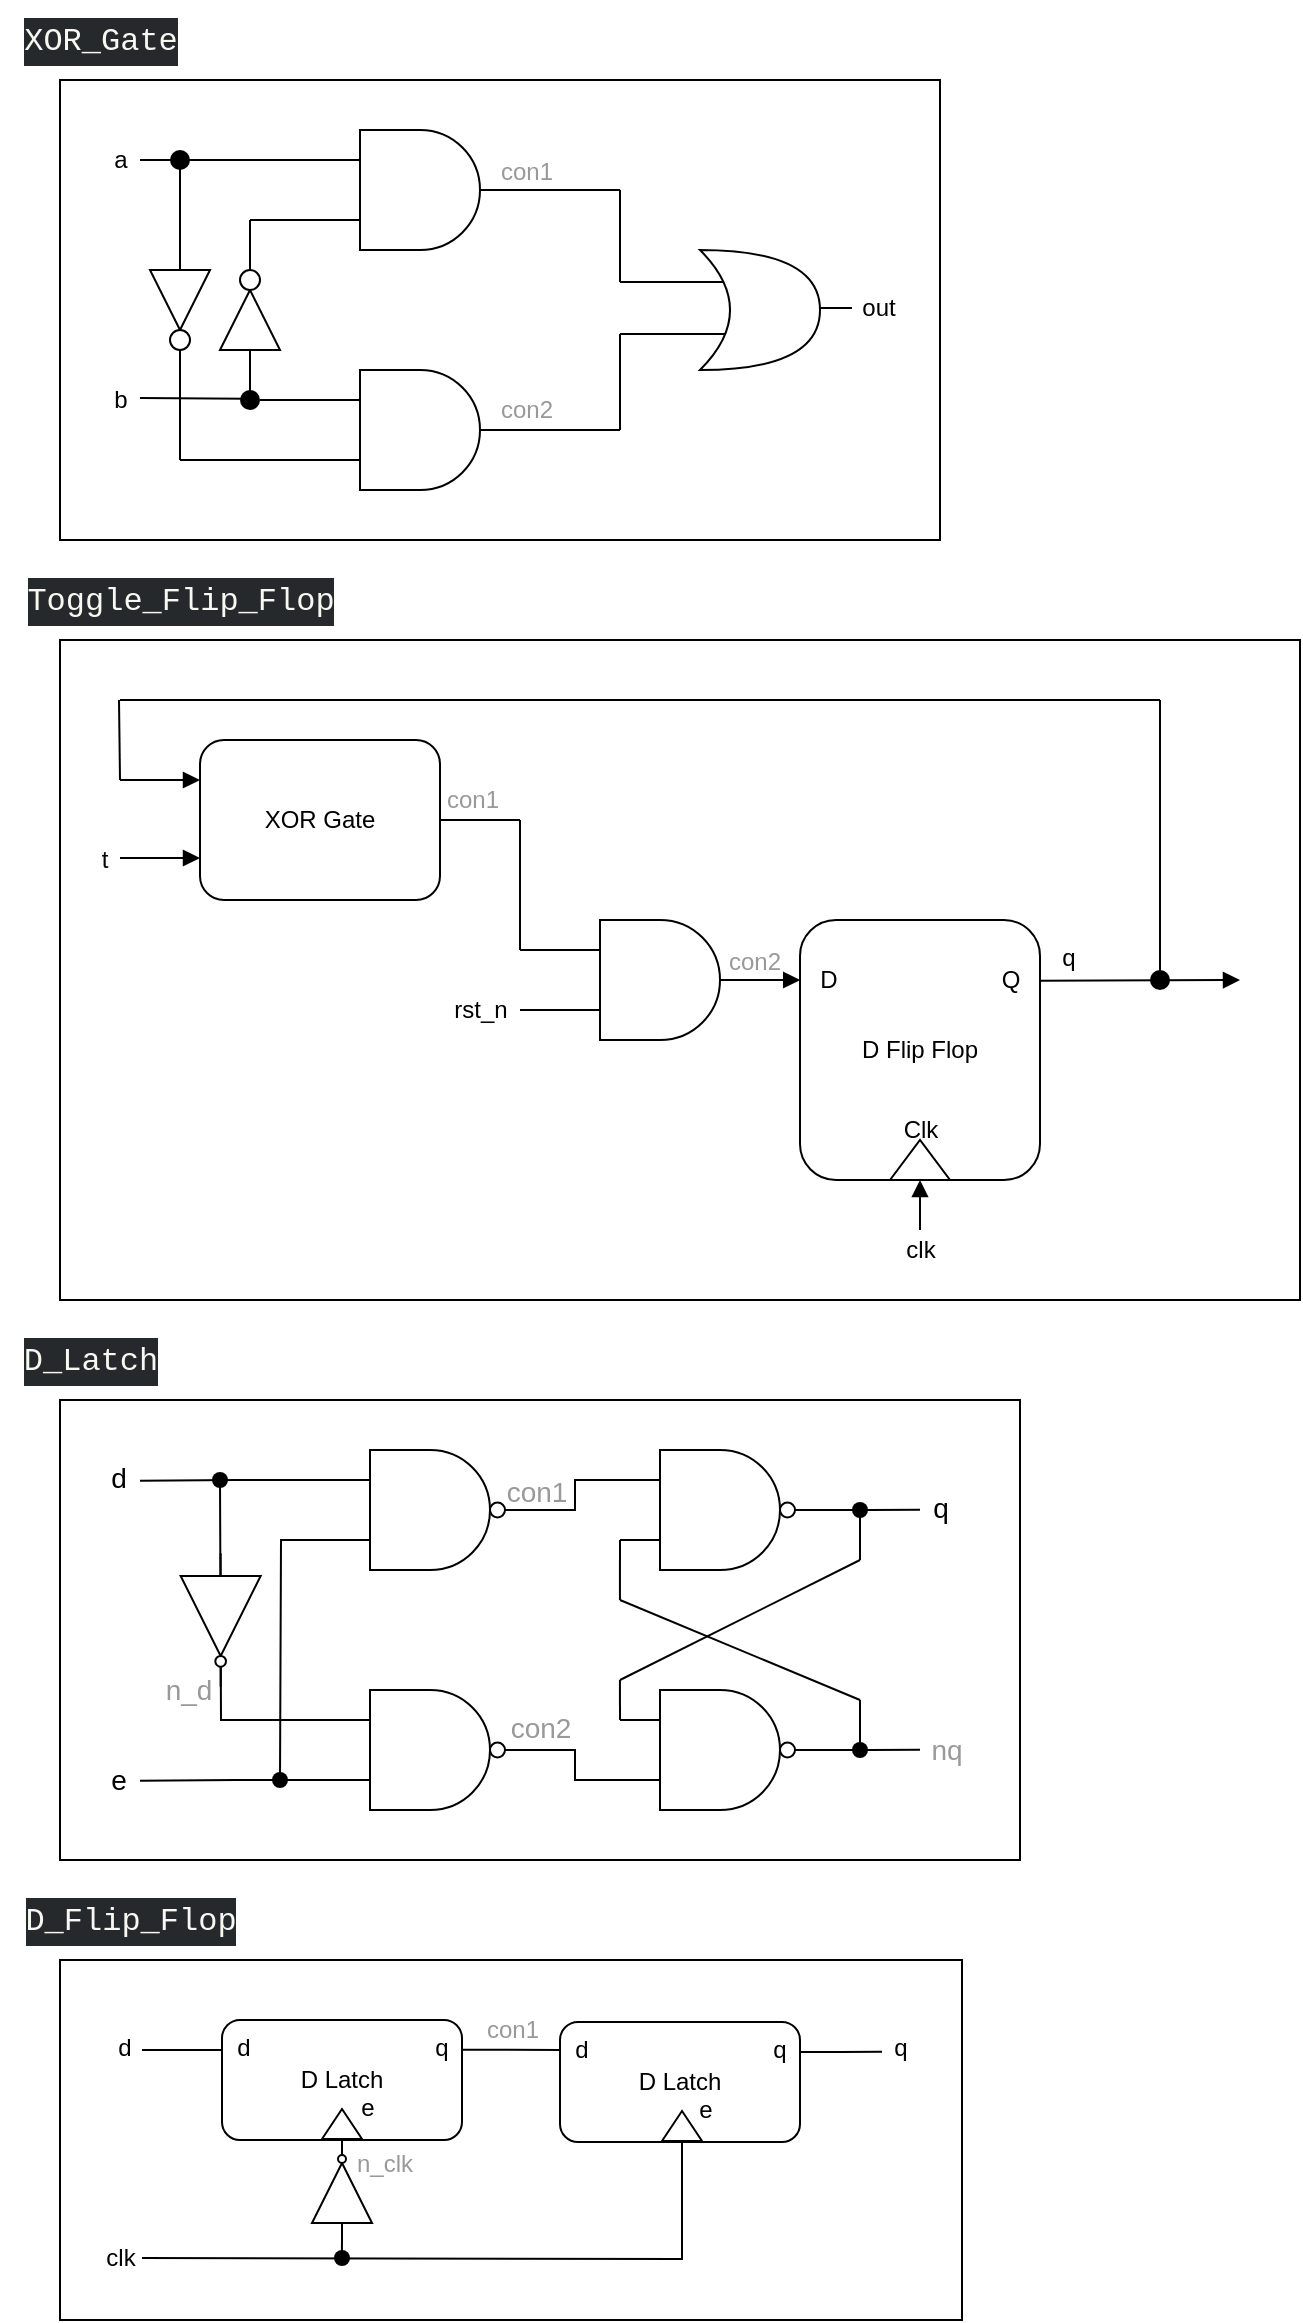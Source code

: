 <mxfile version="24.7.8">
  <diagram name="第 1 页" id="NgNTI_TZjOt-nixpzmjs">
    <mxGraphModel dx="821" dy="594" grid="1" gridSize="10" guides="1" tooltips="1" connect="1" arrows="1" fold="1" page="1" pageScale="1" pageWidth="827" pageHeight="1169" math="0" shadow="0">
      <root>
        <mxCell id="0" />
        <mxCell id="1" parent="0" />
        <mxCell id="2FSyQAE8ogwpBio85Zpp-64" value="" style="rounded=0;whiteSpace=wrap;html=1;fillStyle=hatch;fillColor=none;" vertex="1" parent="1">
          <mxGeometry x="40" y="700" width="480" height="230" as="geometry" />
        </mxCell>
        <mxCell id="2FSyQAE8ogwpBio85Zpp-31" value="con2" style="text;html=1;align=center;verticalAlign=middle;resizable=0;points=[];autosize=1;strokeColor=none;fillColor=none;fontFamily=Helvetica;fontSize=14;fontColor=#999999;labelBackgroundColor=none;" vertex="1" parent="1">
          <mxGeometry x="255" y="849" width="50" height="30" as="geometry" />
        </mxCell>
        <mxCell id="2FSyQAE8ogwpBio85Zpp-30" value="con1" style="text;html=1;align=center;verticalAlign=middle;resizable=0;points=[];autosize=1;strokeColor=none;fillColor=none;fontFamily=Helvetica;fontSize=14;fontColor=#999999;labelBackgroundColor=none;" vertex="1" parent="1">
          <mxGeometry x="253" y="731" width="50" height="30" as="geometry" />
        </mxCell>
        <mxCell id="C5ALai-2bplRqJHYzNEo-1" value="" style="group" parent="1" vertex="1" connectable="0">
          <mxGeometry x="40" y="40" width="440" height="230" as="geometry" />
        </mxCell>
        <mxCell id="yfvwBcR-MxjjDzGaFpXF-57" value="" style="rounded=0;whiteSpace=wrap;html=1;fillStyle=hatch;fillColor=none;" parent="C5ALai-2bplRqJHYzNEo-1" vertex="1">
          <mxGeometry width="440" height="230" as="geometry" />
        </mxCell>
        <mxCell id="yfvwBcR-MxjjDzGaFpXF-48" value="" style="endArrow=none;html=1;rounded=0;" parent="C5ALai-2bplRqJHYzNEo-1" edge="1">
          <mxGeometry width="50" height="50" relative="1" as="geometry">
            <mxPoint x="95" y="122" as="sourcePoint" />
            <mxPoint x="95" y="70" as="targetPoint" />
          </mxGeometry>
        </mxCell>
        <mxCell id="yfvwBcR-MxjjDzGaFpXF-40" value="" style="endArrow=none;html=1;rounded=0;" parent="C5ALai-2bplRqJHYzNEo-1" edge="1">
          <mxGeometry width="50" height="50" relative="1" as="geometry">
            <mxPoint x="95" y="157" as="sourcePoint" />
            <mxPoint x="95" y="135" as="targetPoint" />
          </mxGeometry>
        </mxCell>
        <mxCell id="xKsJRR-zpM4AemHnyZTT-2" style="edgeStyle=orthogonalEdgeStyle;shape=connector;rounded=0;orthogonalLoop=1;jettySize=auto;html=1;exitX=0;exitY=0.75;exitDx=0;exitDy=0;exitPerimeter=0;strokeColor=default;align=center;verticalAlign=middle;fontFamily=Helvetica;fontSize=11;fontColor=default;labelBackgroundColor=default;endArrow=none;endFill=0;" parent="C5ALai-2bplRqJHYzNEo-1" source="yfvwBcR-MxjjDzGaFpXF-3" edge="1">
          <mxGeometry relative="1" as="geometry">
            <mxPoint x="95" y="70" as="targetPoint" />
          </mxGeometry>
        </mxCell>
        <mxCell id="yfvwBcR-MxjjDzGaFpXF-3" value="&lt;p style=&quot;line-height: 110%;&quot;&gt;&lt;br&gt;&lt;/p&gt;" style="verticalLabelPosition=bottom;shadow=0;dashed=0;align=center;html=1;verticalAlign=top;shape=mxgraph.electrical.logic_gates.logic_gate;operation=and;spacingTop=-20;" parent="C5ALai-2bplRqJHYzNEo-1" vertex="1">
          <mxGeometry x="130" y="25" width="100" height="60" as="geometry" />
        </mxCell>
        <mxCell id="yfvwBcR-MxjjDzGaFpXF-5" value="&lt;p style=&quot;line-height: 110%;&quot;&gt;&lt;br&gt;&lt;/p&gt;" style="verticalLabelPosition=bottom;shadow=0;dashed=0;align=center;html=1;verticalAlign=top;shape=mxgraph.electrical.logic_gates.logic_gate;operation=and;spacingTop=-20;" parent="C5ALai-2bplRqJHYzNEo-1" vertex="1">
          <mxGeometry x="130" y="145" width="100" height="60" as="geometry" />
        </mxCell>
        <mxCell id="yfvwBcR-MxjjDzGaFpXF-10" value="" style="endArrow=none;html=1;rounded=0;entryX=0.333;entryY=0.333;entryDx=0;entryDy=0;entryPerimeter=0;" parent="C5ALai-2bplRqJHYzNEo-1" edge="1">
          <mxGeometry width="50" height="50" relative="1" as="geometry">
            <mxPoint x="346" y="114" as="sourcePoint" />
            <mxPoint x="395.98" y="113.98" as="targetPoint" />
            <Array as="points">
              <mxPoint x="376" y="114" />
            </Array>
          </mxGeometry>
        </mxCell>
        <mxCell id="yfvwBcR-MxjjDzGaFpXF-9" value="" style="endArrow=none;html=1;rounded=0;entryX=0.333;entryY=0.333;entryDx=0;entryDy=0;entryPerimeter=0;" parent="C5ALai-2bplRqJHYzNEo-1" edge="1">
          <mxGeometry width="50" height="50" relative="1" as="geometry">
            <mxPoint x="310" y="127" as="sourcePoint" />
            <mxPoint x="359.98" y="126.98" as="targetPoint" />
            <Array as="points">
              <mxPoint x="340" y="127" />
            </Array>
          </mxGeometry>
        </mxCell>
        <mxCell id="yfvwBcR-MxjjDzGaFpXF-7" value="" style="endArrow=none;html=1;rounded=0;entryX=0.333;entryY=0.333;entryDx=0;entryDy=0;entryPerimeter=0;" parent="C5ALai-2bplRqJHYzNEo-1" edge="1">
          <mxGeometry width="50" height="50" relative="1" as="geometry">
            <mxPoint x="310" y="101" as="sourcePoint" />
            <mxPoint x="359.98" y="100.98" as="targetPoint" />
            <Array as="points">
              <mxPoint x="340" y="101" />
            </Array>
          </mxGeometry>
        </mxCell>
        <mxCell id="yfvwBcR-MxjjDzGaFpXF-6" value="" style="shape=xor;whiteSpace=wrap;html=1;" parent="C5ALai-2bplRqJHYzNEo-1" vertex="1">
          <mxGeometry x="320" y="85" width="60" height="60" as="geometry" />
        </mxCell>
        <mxCell id="yfvwBcR-MxjjDzGaFpXF-13" value="" style="endArrow=none;html=1;rounded=0;" parent="C5ALai-2bplRqJHYzNEo-1" edge="1">
          <mxGeometry width="50" height="50" relative="1" as="geometry">
            <mxPoint x="310" y="101" as="sourcePoint" />
            <mxPoint x="280" y="101" as="targetPoint" />
          </mxGeometry>
        </mxCell>
        <mxCell id="yfvwBcR-MxjjDzGaFpXF-14" value="" style="endArrow=none;html=1;rounded=0;entryX=0.333;entryY=0.333;entryDx=0;entryDy=0;entryPerimeter=0;" parent="C5ALai-2bplRqJHYzNEo-1" edge="1">
          <mxGeometry width="50" height="50" relative="1" as="geometry">
            <mxPoint x="230" y="55" as="sourcePoint" />
            <mxPoint x="279.98" y="54.98" as="targetPoint" />
            <Array as="points">
              <mxPoint x="260" y="55" />
            </Array>
          </mxGeometry>
        </mxCell>
        <mxCell id="yfvwBcR-MxjjDzGaFpXF-15" value="" style="endArrow=none;html=1;rounded=0;" parent="C5ALai-2bplRqJHYzNEo-1" edge="1">
          <mxGeometry width="50" height="50" relative="1" as="geometry">
            <mxPoint x="280" y="55" as="sourcePoint" />
            <mxPoint x="280" y="101" as="targetPoint" />
          </mxGeometry>
        </mxCell>
        <mxCell id="yfvwBcR-MxjjDzGaFpXF-16" value="" style="endArrow=none;html=1;rounded=0;entryX=0.333;entryY=0.333;entryDx=0;entryDy=0;entryPerimeter=0;" parent="C5ALai-2bplRqJHYzNEo-1" edge="1">
          <mxGeometry width="50" height="50" relative="1" as="geometry">
            <mxPoint x="230" y="175" as="sourcePoint" />
            <mxPoint x="280" y="174.98" as="targetPoint" />
            <Array as="points">
              <mxPoint x="260" y="175" />
            </Array>
          </mxGeometry>
        </mxCell>
        <mxCell id="yfvwBcR-MxjjDzGaFpXF-17" value="" style="endArrow=none;html=1;rounded=0;" parent="C5ALai-2bplRqJHYzNEo-1" edge="1">
          <mxGeometry width="50" height="50" relative="1" as="geometry">
            <mxPoint x="280" y="127" as="sourcePoint" />
            <mxPoint x="280" y="175" as="targetPoint" />
          </mxGeometry>
        </mxCell>
        <mxCell id="yfvwBcR-MxjjDzGaFpXF-18" value="" style="endArrow=none;html=1;rounded=0;" parent="C5ALai-2bplRqJHYzNEo-1" edge="1">
          <mxGeometry width="50" height="50" relative="1" as="geometry">
            <mxPoint x="310" y="127" as="sourcePoint" />
            <mxPoint x="280" y="127" as="targetPoint" />
          </mxGeometry>
        </mxCell>
        <mxCell id="yfvwBcR-MxjjDzGaFpXF-20" value="" style="endArrow=none;html=1;rounded=0;entryX=0.333;entryY=0.333;entryDx=0;entryDy=0;entryPerimeter=0;" parent="C5ALai-2bplRqJHYzNEo-1" edge="1">
          <mxGeometry width="50" height="50" relative="1" as="geometry">
            <mxPoint x="40" y="40" as="sourcePoint" />
            <mxPoint x="133" y="39.98" as="targetPoint" />
            <Array as="points">
              <mxPoint x="110" y="40" />
            </Array>
          </mxGeometry>
        </mxCell>
        <mxCell id="yfvwBcR-MxjjDzGaFpXF-21" value="" style="endArrow=none;html=1;rounded=0;" parent="C5ALai-2bplRqJHYzNEo-1" source="yfvwBcR-MxjjDzGaFpXF-30" edge="1">
          <mxGeometry width="50" height="50" relative="1" as="geometry">
            <mxPoint x="60" y="190" as="sourcePoint" />
            <mxPoint x="60" y="41" as="targetPoint" />
          </mxGeometry>
        </mxCell>
        <mxCell id="yfvwBcR-MxjjDzGaFpXF-22" value="" style="endArrow=none;html=1;rounded=0;entryX=0.333;entryY=0.333;entryDx=0;entryDy=0;entryPerimeter=0;" parent="C5ALai-2bplRqJHYzNEo-1" edge="1">
          <mxGeometry width="50" height="50" relative="1" as="geometry">
            <mxPoint x="60" y="190" as="sourcePoint" />
            <mxPoint x="130" y="189.98" as="targetPoint" />
            <Array as="points">
              <mxPoint x="110" y="190" />
            </Array>
          </mxGeometry>
        </mxCell>
        <mxCell id="yfvwBcR-MxjjDzGaFpXF-31" value="" style="endArrow=none;html=1;rounded=0;" parent="C5ALai-2bplRqJHYzNEo-1" source="yfvwBcR-MxjjDzGaFpXF-23" target="yfvwBcR-MxjjDzGaFpXF-30" edge="1">
          <mxGeometry width="50" height="50" relative="1" as="geometry">
            <mxPoint x="60" y="95" as="sourcePoint" />
            <mxPoint x="60" y="41" as="targetPoint" />
          </mxGeometry>
        </mxCell>
        <mxCell id="yfvwBcR-MxjjDzGaFpXF-30" value="" style="shape=ellipse;fillColor=#000000;strokeColor=none;html=1;sketch=0;fontFamily=Helvetica;fontSize=11;fontColor=default;labelBackgroundColor=default;" parent="C5ALai-2bplRqJHYzNEo-1" vertex="1">
          <mxGeometry x="55" y="35" width="10" height="10" as="geometry" />
        </mxCell>
        <mxCell id="yfvwBcR-MxjjDzGaFpXF-35" value="" style="endArrow=none;html=1;rounded=0;" parent="C5ALai-2bplRqJHYzNEo-1" target="yfvwBcR-MxjjDzGaFpXF-34" edge="1">
          <mxGeometry width="50" height="50" relative="1" as="geometry">
            <mxPoint x="60" y="190" as="sourcePoint" />
            <mxPoint x="60" y="125" as="targetPoint" />
          </mxGeometry>
        </mxCell>
        <mxCell id="yfvwBcR-MxjjDzGaFpXF-37" value="" style="endArrow=none;html=1;rounded=0;entryX=0.333;entryY=0.333;entryDx=0;entryDy=0;entryPerimeter=0;" parent="C5ALai-2bplRqJHYzNEo-1" source="yfvwBcR-MxjjDzGaFpXF-38" edge="1">
          <mxGeometry width="50" height="50" relative="1" as="geometry">
            <mxPoint x="40" y="160" as="sourcePoint" />
            <mxPoint x="133" y="159.98" as="targetPoint" />
            <Array as="points">
              <mxPoint x="110" y="160" />
            </Array>
          </mxGeometry>
        </mxCell>
        <mxCell id="yfvwBcR-MxjjDzGaFpXF-39" value="" style="endArrow=none;html=1;rounded=0;entryX=0.333;entryY=0.333;entryDx=0;entryDy=0;entryPerimeter=0;" parent="C5ALai-2bplRqJHYzNEo-1" edge="1">
          <mxGeometry width="50" height="50" relative="1" as="geometry">
            <mxPoint x="40" y="159" as="sourcePoint" />
            <mxPoint x="93.33" y="159.33" as="targetPoint" />
            <Array as="points" />
          </mxGeometry>
        </mxCell>
        <mxCell id="yfvwBcR-MxjjDzGaFpXF-38" value="" style="shape=ellipse;fillColor=#000000;strokeColor=none;html=1;sketch=0;fontFamily=Helvetica;fontSize=11;fontColor=default;labelBackgroundColor=default;" parent="C5ALai-2bplRqJHYzNEo-1" vertex="1">
          <mxGeometry x="90" y="155" width="10" height="10" as="geometry" />
        </mxCell>
        <mxCell id="yfvwBcR-MxjjDzGaFpXF-41" value="" style="group" parent="C5ALai-2bplRqJHYzNEo-1" vertex="1" connectable="0">
          <mxGeometry x="45" y="95" width="30" height="40" as="geometry" />
        </mxCell>
        <mxCell id="yfvwBcR-MxjjDzGaFpXF-23" value="" style="triangle;whiteSpace=wrap;html=1;rotation=90;" parent="yfvwBcR-MxjjDzGaFpXF-41" vertex="1">
          <mxGeometry width="30" height="30" as="geometry" />
        </mxCell>
        <mxCell id="yfvwBcR-MxjjDzGaFpXF-34" value="" style="ellipse;whiteSpace=wrap;html=1;aspect=fixed;" parent="yfvwBcR-MxjjDzGaFpXF-41" vertex="1">
          <mxGeometry x="10" y="30" width="10" height="10" as="geometry" />
        </mxCell>
        <mxCell id="yfvwBcR-MxjjDzGaFpXF-25" value="" style="endArrow=none;html=1;rounded=0;" parent="yfvwBcR-MxjjDzGaFpXF-41" source="yfvwBcR-MxjjDzGaFpXF-34" target="yfvwBcR-MxjjDzGaFpXF-23" edge="1">
          <mxGeometry width="50" height="50" relative="1" as="geometry">
            <mxPoint x="15" y="95" as="sourcePoint" />
            <mxPoint x="15" y="-54" as="targetPoint" />
          </mxGeometry>
        </mxCell>
        <mxCell id="yfvwBcR-MxjjDzGaFpXF-42" value="" style="group;flipV=0;" parent="C5ALai-2bplRqJHYzNEo-1" vertex="1" connectable="0">
          <mxGeometry x="80" y="105" width="30" height="40" as="geometry" />
        </mxCell>
        <mxCell id="yfvwBcR-MxjjDzGaFpXF-43" value="" style="triangle;whiteSpace=wrap;html=1;rotation=-90;" parent="yfvwBcR-MxjjDzGaFpXF-42" vertex="1">
          <mxGeometry width="30" height="30" as="geometry" />
        </mxCell>
        <mxCell id="yfvwBcR-MxjjDzGaFpXF-44" value="" style="ellipse;whiteSpace=wrap;html=1;aspect=fixed;" parent="yfvwBcR-MxjjDzGaFpXF-42" vertex="1">
          <mxGeometry x="10" y="-10" width="10" height="10" as="geometry" />
        </mxCell>
        <mxCell id="yfvwBcR-MxjjDzGaFpXF-45" value="" style="endArrow=none;html=1;rounded=0;" parent="yfvwBcR-MxjjDzGaFpXF-42" source="yfvwBcR-MxjjDzGaFpXF-44" target="yfvwBcR-MxjjDzGaFpXF-43" edge="1">
          <mxGeometry width="50" height="50" relative="1" as="geometry">
            <mxPoint x="15" y="95" as="sourcePoint" />
            <mxPoint x="15" y="-54" as="targetPoint" />
          </mxGeometry>
        </mxCell>
        <mxCell id="yfvwBcR-MxjjDzGaFpXF-49" value="&lt;font style=&quot;font-size: 12px;&quot;&gt;a&lt;/font&gt;" style="text;html=1;align=center;verticalAlign=middle;resizable=0;points=[];autosize=1;strokeColor=none;fillColor=none;" parent="C5ALai-2bplRqJHYzNEo-1" vertex="1">
          <mxGeometry x="15" y="25" width="30" height="30" as="geometry" />
        </mxCell>
        <mxCell id="yfvwBcR-MxjjDzGaFpXF-50" value="&lt;font style=&quot;font-size: 12px;&quot;&gt;b&lt;/font&gt;" style="text;html=1;align=center;verticalAlign=middle;resizable=0;points=[];autosize=1;strokeColor=none;fillColor=none;" parent="C5ALai-2bplRqJHYzNEo-1" vertex="1">
          <mxGeometry x="15" y="145" width="30" height="30" as="geometry" />
        </mxCell>
        <mxCell id="yfvwBcR-MxjjDzGaFpXF-51" value="&lt;font style=&quot;font-size: 12px;&quot;&gt;out&lt;/font&gt;" style="text;html=1;align=center;verticalAlign=middle;resizable=0;points=[];autosize=1;strokeColor=none;fillColor=none;" parent="C5ALai-2bplRqJHYzNEo-1" vertex="1">
          <mxGeometry x="389" y="99" width="40" height="30" as="geometry" />
        </mxCell>
        <mxCell id="yfvwBcR-MxjjDzGaFpXF-52" value="con1" style="text;html=1;align=center;verticalAlign=middle;resizable=0;points=[];autosize=1;strokeColor=none;fillColor=none;fontColor=#999999;" parent="C5ALai-2bplRqJHYzNEo-1" vertex="1">
          <mxGeometry x="208" y="31" width="50" height="30" as="geometry" />
        </mxCell>
        <mxCell id="yfvwBcR-MxjjDzGaFpXF-55" value="&lt;font color=&quot;#999999&quot;&gt;con2&lt;/font&gt;" style="text;html=1;align=center;verticalAlign=middle;resizable=0;points=[];autosize=1;strokeColor=none;fillColor=none;" parent="C5ALai-2bplRqJHYzNEo-1" vertex="1">
          <mxGeometry x="208" y="150" width="50" height="30" as="geometry" />
        </mxCell>
        <mxCell id="C5ALai-2bplRqJHYzNEo-2" value="&lt;div style=&quot;color: rgb(248, 248, 242); background-color: rgb(38, 41, 44); font-family: &amp;quot;Fira Code&amp;quot;, Consolas, &amp;quot;Courier New&amp;quot;, monospace, Menlo, Monaco, &amp;quot;Courier New&amp;quot;, monospace; font-size: 16px; line-height: 24px; white-space-collapse: preserve;&quot;&gt;XOR_Gate&lt;/div&gt;" style="text;html=1;align=center;verticalAlign=middle;resizable=0;points=[];autosize=1;strokeColor=none;fillColor=none;fontFamily=Helvetica;fontSize=11;fontColor=default;labelBackgroundColor=default;" parent="1" vertex="1">
          <mxGeometry x="10" width="100" height="40" as="geometry" />
        </mxCell>
        <mxCell id="SkFrcti8Il92FM9Hi4WI-1" value="" style="group" parent="1" vertex="1" connectable="0">
          <mxGeometry x="40" y="320" width="620" height="330" as="geometry" />
        </mxCell>
        <mxCell id="yfvwBcR-MxjjDzGaFpXF-88" value="con2" style="text;html=1;align=center;verticalAlign=middle;resizable=0;points=[];autosize=1;strokeColor=none;fillColor=none;fontColor=#999999;" parent="SkFrcti8Il92FM9Hi4WI-1" vertex="1">
          <mxGeometry x="322" y="146" width="50" height="30" as="geometry" />
        </mxCell>
        <mxCell id="yfvwBcR-MxjjDzGaFpXF-32" value="" style="shape=ellipse;fillColor=#f5f5f5;strokeColor=#FFFFFF;html=1;sketch=0;fontFamily=Helvetica;fontSize=11;fontColor=#333333;labelBackgroundColor=#FFFFFF;opacity=0;strokeWidth=1;fillStyle=auto;labelBorderColor=none;" parent="SkFrcti8Il92FM9Hi4WI-1" vertex="1">
          <mxGeometry x="566" y="184" width="10" height="10" as="geometry" />
        </mxCell>
        <mxCell id="yfvwBcR-MxjjDzGaFpXF-92" value="" style="rounded=0;whiteSpace=wrap;html=1;fillStyle=auto;fillColor=none;" parent="SkFrcti8Il92FM9Hi4WI-1" vertex="1">
          <mxGeometry width="620" height="330" as="geometry" />
        </mxCell>
        <mxCell id="yfvwBcR-MxjjDzGaFpXF-77" value="" style="endArrow=none;html=1;rounded=0;startArrow=block;startFill=1;exitX=0;exitY=0.5;exitDx=0;exitDy=0;" parent="SkFrcti8Il92FM9Hi4WI-1" source="yfvwBcR-MxjjDzGaFpXF-75" edge="1">
          <mxGeometry width="50" height="50" relative="1" as="geometry">
            <mxPoint x="430" y="230" as="sourcePoint" />
            <mxPoint x="430" y="295" as="targetPoint" />
          </mxGeometry>
        </mxCell>
        <mxCell id="yfvwBcR-MxjjDzGaFpXF-67" value="" style="endArrow=block;html=1;rounded=0;exitX=0.027;exitY=0.879;exitDx=0;exitDy=0;endFill=1;exitPerimeter=0;" parent="SkFrcti8Il92FM9Hi4WI-1" source="yfvwBcR-MxjjDzGaFpXF-91" edge="1">
          <mxGeometry width="50" height="50" relative="1" as="geometry">
            <mxPoint x="334" y="170" as="sourcePoint" />
            <mxPoint x="590" y="170" as="targetPoint" />
          </mxGeometry>
        </mxCell>
        <mxCell id="yfvwBcR-MxjjDzGaFpXF-59" value="XOR Gate" style="rounded=1;whiteSpace=wrap;html=1;" parent="SkFrcti8Il92FM9Hi4WI-1" vertex="1">
          <mxGeometry x="70" y="50" width="120" height="80" as="geometry" />
        </mxCell>
        <mxCell id="yfvwBcR-MxjjDzGaFpXF-61" value="&lt;p style=&quot;line-height: 110%;&quot;&gt;&lt;br&gt;&lt;/p&gt;" style="verticalLabelPosition=bottom;shadow=0;dashed=0;align=center;html=1;verticalAlign=top;shape=mxgraph.electrical.logic_gates.logic_gate;operation=and;spacingTop=-20;" parent="SkFrcti8Il92FM9Hi4WI-1" vertex="1">
          <mxGeometry x="250" y="140" width="100" height="60" as="geometry" />
        </mxCell>
        <mxCell id="yfvwBcR-MxjjDzGaFpXF-62" value="" style="endArrow=none;html=1;rounded=0;exitX=1;exitY=0.5;exitDx=0;exitDy=0;" parent="SkFrcti8Il92FM9Hi4WI-1" source="yfvwBcR-MxjjDzGaFpXF-59" edge="1">
          <mxGeometry width="50" height="50" relative="1" as="geometry">
            <mxPoint x="300" y="370" as="sourcePoint" />
            <mxPoint x="230" y="90" as="targetPoint" />
          </mxGeometry>
        </mxCell>
        <mxCell id="yfvwBcR-MxjjDzGaFpXF-63" value="" style="endArrow=none;html=1;rounded=0;exitX=1;exitY=0.5;exitDx=0;exitDy=0;" parent="SkFrcti8Il92FM9Hi4WI-1" edge="1">
          <mxGeometry width="50" height="50" relative="1" as="geometry">
            <mxPoint x="230" y="155" as="sourcePoint" />
            <mxPoint x="270" y="155" as="targetPoint" />
          </mxGeometry>
        </mxCell>
        <mxCell id="yfvwBcR-MxjjDzGaFpXF-64" value="" style="endArrow=none;html=1;rounded=0;" parent="SkFrcti8Il92FM9Hi4WI-1" edge="1">
          <mxGeometry width="50" height="50" relative="1" as="geometry">
            <mxPoint x="230" y="90" as="sourcePoint" />
            <mxPoint x="230" y="155" as="targetPoint" />
          </mxGeometry>
        </mxCell>
        <mxCell id="yfvwBcR-MxjjDzGaFpXF-65" value="" style="endArrow=none;html=1;rounded=0;exitX=1;exitY=0.5;exitDx=0;exitDy=0;" parent="SkFrcti8Il92FM9Hi4WI-1" edge="1">
          <mxGeometry width="50" height="50" relative="1" as="geometry">
            <mxPoint x="230" y="185" as="sourcePoint" />
            <mxPoint x="270" y="185" as="targetPoint" />
          </mxGeometry>
        </mxCell>
        <mxCell id="yfvwBcR-MxjjDzGaFpXF-66" value="D Flip Flop" style="rounded=1;whiteSpace=wrap;html=1;" parent="SkFrcti8Il92FM9Hi4WI-1" vertex="1">
          <mxGeometry x="370" y="140" width="120" height="130" as="geometry" />
        </mxCell>
        <mxCell id="yfvwBcR-MxjjDzGaFpXF-68" value="" style="endArrow=none;html=1;rounded=0;" parent="SkFrcti8Il92FM9Hi4WI-1" edge="1">
          <mxGeometry width="50" height="50" relative="1" as="geometry">
            <mxPoint x="550" y="30" as="sourcePoint" />
            <mxPoint x="550" y="170" as="targetPoint" />
          </mxGeometry>
        </mxCell>
        <mxCell id="yfvwBcR-MxjjDzGaFpXF-69" value="" style="endArrow=none;html=1;rounded=0;" parent="SkFrcti8Il92FM9Hi4WI-1" edge="1">
          <mxGeometry width="50" height="50" relative="1" as="geometry">
            <mxPoint x="30" y="30" as="sourcePoint" />
            <mxPoint x="550" y="30" as="targetPoint" />
          </mxGeometry>
        </mxCell>
        <mxCell id="yfvwBcR-MxjjDzGaFpXF-71" value="" style="endArrow=none;html=1;rounded=0;" parent="SkFrcti8Il92FM9Hi4WI-1" edge="1">
          <mxGeometry width="50" height="50" relative="1" as="geometry">
            <mxPoint x="29.5" y="30" as="sourcePoint" />
            <mxPoint x="30" y="70" as="targetPoint" />
          </mxGeometry>
        </mxCell>
        <mxCell id="yfvwBcR-MxjjDzGaFpXF-72" value="" style="endArrow=block;html=1;rounded=0;entryX=0;entryY=0.25;entryDx=0;entryDy=0;endFill=1;" parent="SkFrcti8Il92FM9Hi4WI-1" target="yfvwBcR-MxjjDzGaFpXF-59" edge="1">
          <mxGeometry width="50" height="50" relative="1" as="geometry">
            <mxPoint x="30" y="70" as="sourcePoint" />
            <mxPoint x="350" y="320" as="targetPoint" />
          </mxGeometry>
        </mxCell>
        <mxCell id="yfvwBcR-MxjjDzGaFpXF-73" value="" style="endArrow=block;html=1;rounded=0;entryX=0;entryY=0.25;entryDx=0;entryDy=0;endFill=1;" parent="SkFrcti8Il92FM9Hi4WI-1" edge="1">
          <mxGeometry width="50" height="50" relative="1" as="geometry">
            <mxPoint x="30" y="109" as="sourcePoint" />
            <mxPoint x="70" y="109" as="targetPoint" />
          </mxGeometry>
        </mxCell>
        <mxCell id="yfvwBcR-MxjjDzGaFpXF-74" value="D" style="text;html=1;align=center;verticalAlign=middle;resizable=0;points=[];autosize=1;strokeColor=none;fillColor=none;" parent="SkFrcti8Il92FM9Hi4WI-1" vertex="1">
          <mxGeometry x="369" y="155" width="30" height="30" as="geometry" />
        </mxCell>
        <mxCell id="yfvwBcR-MxjjDzGaFpXF-75" value="" style="triangle;whiteSpace=wrap;html=1;rotation=-90;" parent="SkFrcti8Il92FM9Hi4WI-1" vertex="1">
          <mxGeometry x="420" y="245" width="20" height="30" as="geometry" />
        </mxCell>
        <mxCell id="yfvwBcR-MxjjDzGaFpXF-78" value="clk" style="text;html=1;align=center;verticalAlign=middle;resizable=0;points=[];autosize=1;strokeColor=none;fillColor=none;" parent="SkFrcti8Il92FM9Hi4WI-1" vertex="1">
          <mxGeometry x="410" y="290" width="40" height="30" as="geometry" />
        </mxCell>
        <mxCell id="yfvwBcR-MxjjDzGaFpXF-79" value="Q" style="text;html=1;align=center;verticalAlign=middle;resizable=0;points=[];autosize=1;strokeColor=none;fillColor=none;" parent="SkFrcti8Il92FM9Hi4WI-1" vertex="1">
          <mxGeometry x="460" y="155" width="30" height="30" as="geometry" />
        </mxCell>
        <mxCell id="yfvwBcR-MxjjDzGaFpXF-80" value="" style="shape=ellipse;fillColor=#000000;strokeColor=none;html=1;sketch=0;fontFamily=Helvetica;fontSize=11;fontColor=default;labelBackgroundColor=default;" parent="SkFrcti8Il92FM9Hi4WI-1" vertex="1">
          <mxGeometry x="545" y="165" width="10" height="10" as="geometry" />
        </mxCell>
        <mxCell id="yfvwBcR-MxjjDzGaFpXF-83" value="t" style="text;html=1;align=center;verticalAlign=middle;resizable=0;points=[];autosize=1;strokeColor=none;fillColor=none;" parent="SkFrcti8Il92FM9Hi4WI-1" vertex="1">
          <mxGeometry x="7" y="95" width="30" height="30" as="geometry" />
        </mxCell>
        <mxCell id="yfvwBcR-MxjjDzGaFpXF-85" value="&lt;font color=&quot;#000000&quot;&gt;rst_n&lt;/font&gt;" style="text;html=1;align=center;verticalAlign=middle;resizable=0;points=[];autosize=1;strokeColor=none;fillColor=none;fontColor=#999999;" parent="SkFrcti8Il92FM9Hi4WI-1" vertex="1">
          <mxGeometry x="185" y="170" width="50" height="30" as="geometry" />
        </mxCell>
        <mxCell id="yfvwBcR-MxjjDzGaFpXF-86" value="con1" style="text;html=1;align=center;verticalAlign=middle;resizable=0;points=[];autosize=1;strokeColor=none;fillColor=none;fontColor=#999999;" parent="SkFrcti8Il92FM9Hi4WI-1" vertex="1">
          <mxGeometry x="181" y="65" width="50" height="30" as="geometry" />
        </mxCell>
        <mxCell id="yfvwBcR-MxjjDzGaFpXF-90" value="Clk" style="text;html=1;align=center;verticalAlign=middle;resizable=0;points=[];autosize=1;strokeColor=none;fillColor=none;" parent="SkFrcti8Il92FM9Hi4WI-1" vertex="1">
          <mxGeometry x="410" y="230" width="40" height="30" as="geometry" />
        </mxCell>
        <mxCell id="yfvwBcR-MxjjDzGaFpXF-91" value="q" style="text;html=1;align=center;verticalAlign=middle;resizable=0;points=[];autosize=1;strokeColor=none;fillColor=none;" parent="SkFrcti8Il92FM9Hi4WI-1" vertex="1">
          <mxGeometry x="489" y="144" width="30" height="30" as="geometry" />
        </mxCell>
        <mxCell id="nYSQMnWgOTBH7heFmTRp-1" style="edgeStyle=orthogonalEdgeStyle;rounded=0;orthogonalLoop=1;jettySize=auto;html=1;exitX=1;exitY=0.5;exitDx=0;exitDy=0;exitPerimeter=0;entryX=0.038;entryY=0.524;entryDx=0;entryDy=0;entryPerimeter=0;endArrow=block;endFill=1;" parent="SkFrcti8Il92FM9Hi4WI-1" source="yfvwBcR-MxjjDzGaFpXF-61" target="yfvwBcR-MxjjDzGaFpXF-74" edge="1">
          <mxGeometry relative="1" as="geometry" />
        </mxCell>
        <mxCell id="SkFrcti8Il92FM9Hi4WI-3" value="&lt;div style=&quot;color: rgb(248, 248, 242); background-color: rgb(38, 41, 44); font-family: &amp;quot;Fira Code&amp;quot;, Consolas, &amp;quot;Courier New&amp;quot;, monospace, Menlo, Monaco, &amp;quot;Courier New&amp;quot;, monospace; font-size: 16px; line-height: 24px; white-space-collapse: preserve;&quot;&gt;Toggle_Flip_Flop&lt;/div&gt;" style="text;html=1;align=center;verticalAlign=middle;resizable=0;points=[];autosize=1;strokeColor=none;fillColor=none;fontFamily=Helvetica;fontSize=11;fontColor=default;labelBackgroundColor=default;" parent="1" vertex="1">
          <mxGeometry x="10" y="280" width="180" height="40" as="geometry" />
        </mxCell>
        <mxCell id="2FSyQAE8ogwpBio85Zpp-3" style="edgeStyle=orthogonalEdgeStyle;shape=connector;rounded=0;orthogonalLoop=1;jettySize=auto;html=1;exitX=0;exitY=0.25;exitDx=0;exitDy=0;exitPerimeter=0;strokeColor=default;align=center;verticalAlign=middle;fontFamily=Helvetica;fontSize=12;fontColor=default;labelBackgroundColor=none;endArrow=none;endFill=0;" edge="1" parent="1" source="2FSyQAE8ogwpBio85Zpp-1">
          <mxGeometry relative="1" as="geometry">
            <mxPoint x="80" y="740.333" as="targetPoint" />
          </mxGeometry>
        </mxCell>
        <mxCell id="2FSyQAE8ogwpBio85Zpp-6" style="edgeStyle=orthogonalEdgeStyle;shape=connector;rounded=0;orthogonalLoop=1;jettySize=auto;html=1;exitX=0;exitY=0.75;exitDx=0;exitDy=0;exitPerimeter=0;strokeColor=default;align=center;verticalAlign=middle;fontFamily=Helvetica;fontSize=12;fontColor=default;labelBackgroundColor=none;endArrow=none;endFill=0;" edge="1" parent="1" source="2FSyQAE8ogwpBio85Zpp-1">
          <mxGeometry relative="1" as="geometry">
            <mxPoint x="150" y="890" as="targetPoint" />
          </mxGeometry>
        </mxCell>
        <mxCell id="2FSyQAE8ogwpBio85Zpp-1" value="" style="verticalLabelPosition=bottom;shadow=0;dashed=0;align=center;html=1;verticalAlign=top;shape=mxgraph.electrical.logic_gates.logic_gate;operation=and;negating=1;negSize=0.15;fontFamily=Helvetica;fontSize=12;fontColor=default;labelBackgroundColor=none;" vertex="1" parent="1">
          <mxGeometry x="175" y="725" width="100" height="60" as="geometry" />
        </mxCell>
        <mxCell id="2FSyQAE8ogwpBio85Zpp-5" style="edgeStyle=orthogonalEdgeStyle;shape=connector;rounded=0;orthogonalLoop=1;jettySize=auto;html=1;exitX=0;exitY=0.75;exitDx=0;exitDy=0;exitPerimeter=0;strokeColor=default;align=center;verticalAlign=middle;fontFamily=Helvetica;fontSize=12;fontColor=default;labelBackgroundColor=none;endArrow=none;endFill=0;" edge="1" parent="1" source="2FSyQAE8ogwpBio85Zpp-2">
          <mxGeometry relative="1" as="geometry">
            <mxPoint x="80" y="890.333" as="targetPoint" />
          </mxGeometry>
        </mxCell>
        <mxCell id="2FSyQAE8ogwpBio85Zpp-7" style="edgeStyle=orthogonalEdgeStyle;shape=connector;rounded=0;orthogonalLoop=1;jettySize=auto;html=1;exitX=0;exitY=0.25;exitDx=0;exitDy=0;exitPerimeter=0;strokeColor=default;align=center;verticalAlign=middle;fontFamily=Helvetica;fontSize=12;fontColor=default;labelBackgroundColor=none;endArrow=none;endFill=0;" edge="1" parent="1" source="2FSyQAE8ogwpBio85Zpp-2">
          <mxGeometry relative="1" as="geometry">
            <mxPoint x="120" y="740" as="targetPoint" />
          </mxGeometry>
        </mxCell>
        <mxCell id="2FSyQAE8ogwpBio85Zpp-2" value="" style="verticalLabelPosition=bottom;shadow=0;dashed=0;align=center;html=1;verticalAlign=top;shape=mxgraph.electrical.logic_gates.logic_gate;operation=and;negating=1;negSize=0.15;fontFamily=Helvetica;fontSize=12;fontColor=default;labelBackgroundColor=none;" vertex="1" parent="1">
          <mxGeometry x="175" y="845" width="100" height="60" as="geometry" />
        </mxCell>
        <mxCell id="2FSyQAE8ogwpBio85Zpp-8" value="" style="verticalLabelPosition=bottom;shadow=0;dashed=0;align=center;html=1;verticalAlign=top;shape=mxgraph.electrical.logic_gates.inverter_2;fontFamily=Helvetica;fontSize=12;fontColor=default;labelBackgroundColor=none;rotation=90;" vertex="1" parent="1">
          <mxGeometry x="87" y="790" width="66.66" height="40" as="geometry" />
        </mxCell>
        <mxCell id="2FSyQAE8ogwpBio85Zpp-9" value="" style="shape=ellipse;fillColor=#000000;strokeColor=none;html=1;sketch=0;fontFamily=Helvetica;fontSize=11;fontColor=default;labelBackgroundColor=default;" vertex="1" parent="1">
          <mxGeometry x="116" y="736" width="8" height="8" as="geometry" />
        </mxCell>
        <mxCell id="2FSyQAE8ogwpBio85Zpp-10" value="" style="shape=ellipse;fillColor=#000000;strokeColor=none;html=1;sketch=0;fontFamily=Helvetica;fontSize=11;fontColor=default;labelBackgroundColor=default;" vertex="1" parent="1">
          <mxGeometry x="146" y="886" width="8" height="8" as="geometry" />
        </mxCell>
        <mxCell id="2FSyQAE8ogwpBio85Zpp-15" style="edgeStyle=orthogonalEdgeStyle;shape=connector;rounded=0;orthogonalLoop=1;jettySize=auto;html=1;exitX=1;exitY=0.5;exitDx=0;exitDy=0;exitPerimeter=0;strokeColor=default;align=center;verticalAlign=middle;fontFamily=Helvetica;fontSize=12;fontColor=default;labelBackgroundColor=none;endArrow=none;endFill=0;" edge="1" parent="1" source="2FSyQAE8ogwpBio85Zpp-11">
          <mxGeometry relative="1" as="geometry">
            <mxPoint x="470" y="754.882" as="targetPoint" />
          </mxGeometry>
        </mxCell>
        <mxCell id="2FSyQAE8ogwpBio85Zpp-17" style="edgeStyle=orthogonalEdgeStyle;shape=connector;rounded=0;orthogonalLoop=1;jettySize=auto;html=1;exitX=0;exitY=0.75;exitDx=0;exitDy=0;exitPerimeter=0;strokeColor=default;align=center;verticalAlign=middle;fontFamily=Helvetica;fontSize=12;fontColor=default;labelBackgroundColor=none;endArrow=none;endFill=0;" edge="1" parent="1" source="2FSyQAE8ogwpBio85Zpp-11">
          <mxGeometry relative="1" as="geometry">
            <mxPoint x="319.961" y="800" as="targetPoint" />
          </mxGeometry>
        </mxCell>
        <mxCell id="2FSyQAE8ogwpBio85Zpp-11" value="" style="verticalLabelPosition=bottom;shadow=0;dashed=0;align=center;html=1;verticalAlign=top;shape=mxgraph.electrical.logic_gates.logic_gate;operation=and;negating=1;negSize=0.15;fontFamily=Helvetica;fontSize=12;fontColor=default;labelBackgroundColor=none;" vertex="1" parent="1">
          <mxGeometry x="320" y="725" width="100" height="60" as="geometry" />
        </mxCell>
        <mxCell id="2FSyQAE8ogwpBio85Zpp-16" style="edgeStyle=orthogonalEdgeStyle;shape=connector;rounded=0;orthogonalLoop=1;jettySize=auto;html=1;exitX=1;exitY=0.5;exitDx=0;exitDy=0;exitPerimeter=0;strokeColor=default;align=center;verticalAlign=middle;fontFamily=Helvetica;fontSize=12;fontColor=default;labelBackgroundColor=none;endArrow=none;endFill=0;" edge="1" parent="1" source="2FSyQAE8ogwpBio85Zpp-12">
          <mxGeometry relative="1" as="geometry">
            <mxPoint x="470" y="874.882" as="targetPoint" />
          </mxGeometry>
        </mxCell>
        <mxCell id="2FSyQAE8ogwpBio85Zpp-18" style="edgeStyle=orthogonalEdgeStyle;shape=connector;rounded=0;orthogonalLoop=1;jettySize=auto;html=1;exitX=0;exitY=0.25;exitDx=0;exitDy=0;exitPerimeter=0;strokeColor=default;align=center;verticalAlign=middle;fontFamily=Helvetica;fontSize=12;fontColor=default;labelBackgroundColor=none;endArrow=none;endFill=0;" edge="1" parent="1" source="2FSyQAE8ogwpBio85Zpp-12">
          <mxGeometry relative="1" as="geometry">
            <mxPoint x="319.961" y="840" as="targetPoint" />
          </mxGeometry>
        </mxCell>
        <mxCell id="2FSyQAE8ogwpBio85Zpp-12" value="" style="verticalLabelPosition=bottom;shadow=0;dashed=0;align=center;html=1;verticalAlign=top;shape=mxgraph.electrical.logic_gates.logic_gate;operation=and;negating=1;negSize=0.15;fontFamily=Helvetica;fontSize=12;fontColor=default;labelBackgroundColor=none;" vertex="1" parent="1">
          <mxGeometry x="320" y="845" width="100" height="60" as="geometry" />
        </mxCell>
        <mxCell id="2FSyQAE8ogwpBio85Zpp-19" value="" style="endArrow=none;html=1;rounded=0;strokeColor=default;align=center;verticalAlign=middle;fontFamily=Helvetica;fontSize=12;fontColor=default;labelBackgroundColor=none;" edge="1" parent="1">
          <mxGeometry width="50" height="50" relative="1" as="geometry">
            <mxPoint x="440" y="780" as="sourcePoint" />
            <mxPoint x="440" y="755" as="targetPoint" />
          </mxGeometry>
        </mxCell>
        <mxCell id="2FSyQAE8ogwpBio85Zpp-20" value="" style="endArrow=none;html=1;rounded=0;strokeColor=default;align=center;verticalAlign=middle;fontFamily=Helvetica;fontSize=12;fontColor=default;labelBackgroundColor=none;" edge="1" parent="1">
          <mxGeometry width="50" height="50" relative="1" as="geometry">
            <mxPoint x="440" y="875" as="sourcePoint" />
            <mxPoint x="440" y="850" as="targetPoint" />
          </mxGeometry>
        </mxCell>
        <mxCell id="2FSyQAE8ogwpBio85Zpp-21" value="" style="endArrow=none;html=1;rounded=0;strokeColor=default;align=center;verticalAlign=middle;fontFamily=Helvetica;fontSize=12;fontColor=default;labelBackgroundColor=none;" edge="1" parent="1">
          <mxGeometry width="50" height="50" relative="1" as="geometry">
            <mxPoint x="320" y="840" as="sourcePoint" />
            <mxPoint x="440" y="780" as="targetPoint" />
          </mxGeometry>
        </mxCell>
        <mxCell id="2FSyQAE8ogwpBio85Zpp-22" value="" style="endArrow=none;html=1;rounded=0;strokeColor=default;align=center;verticalAlign=middle;fontFamily=Helvetica;fontSize=12;fontColor=default;labelBackgroundColor=none;" edge="1" parent="1">
          <mxGeometry width="50" height="50" relative="1" as="geometry">
            <mxPoint x="320" y="800" as="sourcePoint" />
            <mxPoint x="440" y="850" as="targetPoint" />
          </mxGeometry>
        </mxCell>
        <mxCell id="2FSyQAE8ogwpBio85Zpp-23" value="" style="shape=ellipse;fillColor=#000000;strokeColor=none;html=1;sketch=0;fontFamily=Helvetica;fontSize=11;fontColor=default;labelBackgroundColor=default;" vertex="1" parent="1">
          <mxGeometry x="436" y="751" width="8" height="8" as="geometry" />
        </mxCell>
        <mxCell id="2FSyQAE8ogwpBio85Zpp-24" value="" style="shape=ellipse;fillColor=#000000;strokeColor=none;html=1;sketch=0;fontFamily=Helvetica;fontSize=11;fontColor=default;labelBackgroundColor=default;" vertex="1" parent="1">
          <mxGeometry x="436" y="871" width="8" height="8" as="geometry" />
        </mxCell>
        <mxCell id="2FSyQAE8ogwpBio85Zpp-25" value="d" style="text;html=1;align=center;verticalAlign=middle;resizable=0;points=[];autosize=1;strokeColor=none;fillColor=none;fontFamily=Helvetica;fontSize=14;fontColor=default;labelBackgroundColor=none;" vertex="1" parent="1">
          <mxGeometry x="54" y="724" width="30" height="30" as="geometry" />
        </mxCell>
        <mxCell id="2FSyQAE8ogwpBio85Zpp-26" value="e" style="text;html=1;align=center;verticalAlign=middle;resizable=0;points=[];autosize=1;strokeColor=none;fillColor=none;fontFamily=Helvetica;fontSize=14;fontColor=default;labelBackgroundColor=none;" vertex="1" parent="1">
          <mxGeometry x="54" y="875" width="30" height="30" as="geometry" />
        </mxCell>
        <mxCell id="2FSyQAE8ogwpBio85Zpp-27" value="q" style="text;html=1;align=center;verticalAlign=middle;resizable=0;points=[];autosize=1;strokeColor=none;fillColor=none;fontFamily=Helvetica;fontSize=14;fontColor=default;labelBackgroundColor=none;" vertex="1" parent="1">
          <mxGeometry x="465" y="739" width="30" height="30" as="geometry" />
        </mxCell>
        <mxCell id="2FSyQAE8ogwpBio85Zpp-28" value="nq" style="text;html=1;align=center;verticalAlign=middle;resizable=0;points=[];autosize=1;strokeColor=none;fillColor=none;fontFamily=Helvetica;fontSize=14;fontColor=#999999;labelBackgroundColor=none;" vertex="1" parent="1">
          <mxGeometry x="463" y="860" width="40" height="30" as="geometry" />
        </mxCell>
        <mxCell id="2FSyQAE8ogwpBio85Zpp-29" value="n_d" style="text;html=1;align=center;verticalAlign=middle;resizable=0;points=[];autosize=1;strokeColor=none;fillColor=none;fontFamily=Helvetica;fontSize=14;fontColor=#999999;labelBackgroundColor=none;" vertex="1" parent="1">
          <mxGeometry x="79" y="830" width="50" height="30" as="geometry" />
        </mxCell>
        <mxCell id="2FSyQAE8ogwpBio85Zpp-32" style="edgeStyle=orthogonalEdgeStyle;shape=connector;rounded=0;orthogonalLoop=1;jettySize=auto;html=1;exitX=0;exitY=0.25;exitDx=0;exitDy=0;exitPerimeter=0;entryX=1;entryY=0.5;entryDx=0;entryDy=0;entryPerimeter=0;strokeColor=default;align=center;verticalAlign=middle;fontFamily=Helvetica;fontSize=12;fontColor=default;labelBackgroundColor=none;endArrow=none;endFill=0;" edge="1" parent="1" source="2FSyQAE8ogwpBio85Zpp-11" target="2FSyQAE8ogwpBio85Zpp-1">
          <mxGeometry relative="1" as="geometry" />
        </mxCell>
        <mxCell id="2FSyQAE8ogwpBio85Zpp-33" style="edgeStyle=orthogonalEdgeStyle;shape=connector;rounded=0;orthogonalLoop=1;jettySize=auto;html=1;exitX=0;exitY=0.75;exitDx=0;exitDy=0;exitPerimeter=0;entryX=1;entryY=0.5;entryDx=0;entryDy=0;entryPerimeter=0;strokeColor=default;align=center;verticalAlign=middle;fontFamily=Helvetica;fontSize=12;fontColor=default;labelBackgroundColor=none;endArrow=none;endFill=0;" edge="1" parent="1" source="2FSyQAE8ogwpBio85Zpp-12" target="2FSyQAE8ogwpBio85Zpp-2">
          <mxGeometry relative="1" as="geometry" />
        </mxCell>
        <mxCell id="2FSyQAE8ogwpBio85Zpp-102" value="&lt;div style=&quot;color: rgb(248, 248, 242); background-color: rgb(38, 41, 44); font-family: &amp;quot;Fira Code&amp;quot;, Consolas, &amp;quot;Courier New&amp;quot;, monospace, Menlo, Monaco, &amp;quot;Courier New&amp;quot;, monospace; font-size: 16px; line-height: 24px; white-space-collapse: preserve;&quot;&gt;D_Latch&lt;/div&gt;" style="text;html=1;align=center;verticalAlign=middle;resizable=0;points=[];autosize=1;strokeColor=none;fillColor=none;fontFamily=Helvetica;fontSize=12;fontColor=default;labelBackgroundColor=none;" vertex="1" parent="1">
          <mxGeometry x="10" y="660" width="90" height="40" as="geometry" />
        </mxCell>
        <mxCell id="2FSyQAE8ogwpBio85Zpp-103" value="D Latch" style="rounded=1;whiteSpace=wrap;html=1;fontFamily=Helvetica;fontSize=12;fontColor=default;labelBackgroundColor=none;" vertex="1" parent="1">
          <mxGeometry x="121" y="1010" width="120" height="60" as="geometry" />
        </mxCell>
        <mxCell id="2FSyQAE8ogwpBio85Zpp-105" value="" style="endArrow=none;html=1;rounded=0;strokeColor=default;align=center;verticalAlign=middle;fontFamily=Helvetica;fontSize=12;fontColor=default;labelBackgroundColor=none;entryX=0;entryY=0.25;entryDx=0;entryDy=0;" edge="1" parent="1" target="2FSyQAE8ogwpBio85Zpp-103">
          <mxGeometry width="50" height="50" relative="1" as="geometry">
            <mxPoint x="81" y="1025" as="sourcePoint" />
            <mxPoint x="101" y="1020" as="targetPoint" />
          </mxGeometry>
        </mxCell>
        <mxCell id="2FSyQAE8ogwpBio85Zpp-106" value="" style="triangle;whiteSpace=wrap;html=1;fontFamily=Helvetica;fontSize=12;fontColor=default;labelBackgroundColor=none;rotation=-90;" vertex="1" parent="1">
          <mxGeometry x="173.5" y="1052" width="15" height="20" as="geometry" />
        </mxCell>
        <mxCell id="2FSyQAE8ogwpBio85Zpp-108" value="d" style="text;html=1;align=center;verticalAlign=middle;whiteSpace=wrap;rounded=0;fontFamily=Helvetica;fontSize=12;fontColor=default;labelBackgroundColor=none;" vertex="1" parent="1">
          <mxGeometry x="102" y="1009" width="60" height="30" as="geometry" />
        </mxCell>
        <mxCell id="2FSyQAE8ogwpBio85Zpp-110" value="q" style="text;html=1;align=center;verticalAlign=middle;whiteSpace=wrap;rounded=0;fontFamily=Helvetica;fontSize=12;fontColor=default;labelBackgroundColor=none;" vertex="1" parent="1">
          <mxGeometry x="201" y="1009" width="60" height="30" as="geometry" />
        </mxCell>
        <mxCell id="2FSyQAE8ogwpBio85Zpp-111" value="e" style="text;html=1;align=center;verticalAlign=middle;whiteSpace=wrap;rounded=0;fontFamily=Helvetica;fontSize=12;fontColor=default;labelBackgroundColor=none;" vertex="1" parent="1">
          <mxGeometry x="164" y="1039" width="60" height="30" as="geometry" />
        </mxCell>
        <mxCell id="2FSyQAE8ogwpBio85Zpp-123" style="edgeStyle=orthogonalEdgeStyle;shape=connector;rounded=0;orthogonalLoop=1;jettySize=auto;html=1;exitX=1;exitY=0.25;exitDx=0;exitDy=0;strokeColor=default;align=center;verticalAlign=middle;fontFamily=Helvetica;fontSize=12;fontColor=default;labelBackgroundColor=none;endArrow=none;endFill=0;" edge="1" parent="1" source="2FSyQAE8ogwpBio85Zpp-116">
          <mxGeometry relative="1" as="geometry">
            <mxPoint x="451" y="1025.909" as="targetPoint" />
          </mxGeometry>
        </mxCell>
        <mxCell id="2FSyQAE8ogwpBio85Zpp-116" value="D Latch" style="rounded=1;whiteSpace=wrap;html=1;fontFamily=Helvetica;fontSize=12;fontColor=default;labelBackgroundColor=none;" vertex="1" parent="1">
          <mxGeometry x="290" y="1011" width="120" height="60" as="geometry" />
        </mxCell>
        <mxCell id="2FSyQAE8ogwpBio85Zpp-120" value="e" style="text;html=1;align=center;verticalAlign=middle;whiteSpace=wrap;rounded=0;fontFamily=Helvetica;fontSize=12;fontColor=default;labelBackgroundColor=none;" vertex="1" parent="1">
          <mxGeometry x="333" y="1040" width="60" height="30" as="geometry" />
        </mxCell>
        <mxCell id="2FSyQAE8ogwpBio85Zpp-117" value="" style="triangle;whiteSpace=wrap;html=1;fontFamily=Helvetica;fontSize=12;fontColor=default;labelBackgroundColor=none;rotation=-90;" vertex="1" parent="1">
          <mxGeometry x="343.5" y="1053" width="15" height="20" as="geometry" />
        </mxCell>
        <mxCell id="2FSyQAE8ogwpBio85Zpp-118" value="d" style="text;html=1;align=center;verticalAlign=middle;whiteSpace=wrap;rounded=0;fontFamily=Helvetica;fontSize=12;fontColor=default;labelBackgroundColor=none;" vertex="1" parent="1">
          <mxGeometry x="271" y="1010" width="60" height="30" as="geometry" />
        </mxCell>
        <mxCell id="2FSyQAE8ogwpBio85Zpp-119" value="q" style="text;html=1;align=center;verticalAlign=middle;whiteSpace=wrap;rounded=0;fontFamily=Helvetica;fontSize=12;fontColor=default;labelBackgroundColor=none;" vertex="1" parent="1">
          <mxGeometry x="370" y="1010" width="60" height="30" as="geometry" />
        </mxCell>
        <mxCell id="2FSyQAE8ogwpBio85Zpp-122" value="" style="endArrow=none;html=1;rounded=0;strokeColor=default;align=center;verticalAlign=middle;fontFamily=Helvetica;fontSize=12;fontColor=default;labelBackgroundColor=none;" edge="1" parent="1">
          <mxGeometry width="50" height="50" relative="1" as="geometry">
            <mxPoint x="241" y="1024.85" as="sourcePoint" />
            <mxPoint x="290" y="1025" as="targetPoint" />
          </mxGeometry>
        </mxCell>
        <mxCell id="2FSyQAE8ogwpBio85Zpp-124" value="" style="endArrow=none;html=1;rounded=0;strokeColor=default;align=center;verticalAlign=middle;fontFamily=Helvetica;fontSize=12;fontColor=default;labelBackgroundColor=none;edgeStyle=orthogonalEdgeStyle;entryX=0.3;entryY=1;entryDx=0;entryDy=0;entryPerimeter=0;" edge="1" parent="1" target="2FSyQAE8ogwpBio85Zpp-120">
          <mxGeometry width="50" height="50" relative="1" as="geometry">
            <mxPoint x="81" y="1129" as="sourcePoint" />
            <mxPoint x="131" y="1079" as="targetPoint" />
          </mxGeometry>
        </mxCell>
        <mxCell id="2FSyQAE8ogwpBio85Zpp-126" style="edgeStyle=orthogonalEdgeStyle;shape=connector;rounded=0;orthogonalLoop=1;jettySize=auto;html=1;exitX=0;exitY=0.5;exitDx=0;exitDy=0;exitPerimeter=0;strokeColor=default;align=center;verticalAlign=middle;fontFamily=Helvetica;fontSize=12;fontColor=default;labelBackgroundColor=none;endArrow=none;endFill=0;" edge="1" parent="1" source="2FSyQAE8ogwpBio85Zpp-125">
          <mxGeometry relative="1" as="geometry">
            <mxPoint x="180.909" y="1130" as="targetPoint" />
          </mxGeometry>
        </mxCell>
        <mxCell id="2FSyQAE8ogwpBio85Zpp-125" value="" style="verticalLabelPosition=bottom;shadow=0;dashed=0;align=center;html=1;verticalAlign=top;shape=mxgraph.electrical.logic_gates.inverter_2;fontFamily=Helvetica;fontSize=12;fontColor=default;labelBackgroundColor=none;rotation=-90;" vertex="1" parent="1">
          <mxGeometry x="156" y="1080" width="50" height="30" as="geometry" />
        </mxCell>
        <mxCell id="2FSyQAE8ogwpBio85Zpp-127" value="" style="shape=ellipse;fillColor=#000000;strokeColor=none;html=1;sketch=0;fontFamily=Helvetica;fontSize=11;fontColor=default;labelBackgroundColor=default;" vertex="1" parent="1">
          <mxGeometry x="177" y="1125" width="8" height="8" as="geometry" />
        </mxCell>
        <mxCell id="2FSyQAE8ogwpBio85Zpp-128" value="d" style="text;html=1;align=center;verticalAlign=middle;resizable=0;points=[];autosize=1;strokeColor=none;fillColor=none;fontFamily=Helvetica;fontSize=12;fontColor=default;labelBackgroundColor=none;" vertex="1" parent="1">
          <mxGeometry x="57" y="1009" width="30" height="30" as="geometry" />
        </mxCell>
        <mxCell id="2FSyQAE8ogwpBio85Zpp-129" value="clk" style="text;html=1;align=center;verticalAlign=middle;resizable=0;points=[];autosize=1;strokeColor=none;fillColor=none;fontFamily=Helvetica;fontSize=12;fontColor=default;labelBackgroundColor=none;" vertex="1" parent="1">
          <mxGeometry x="50" y="1114" width="40" height="30" as="geometry" />
        </mxCell>
        <mxCell id="2FSyQAE8ogwpBio85Zpp-130" value="q" style="text;html=1;align=center;verticalAlign=middle;resizable=0;points=[];autosize=1;strokeColor=none;fillColor=none;fontFamily=Helvetica;fontSize=12;fontColor=default;labelBackgroundColor=none;" vertex="1" parent="1">
          <mxGeometry x="445" y="1009" width="30" height="30" as="geometry" />
        </mxCell>
        <mxCell id="2FSyQAE8ogwpBio85Zpp-131" value="con1" style="text;html=1;align=center;verticalAlign=middle;resizable=0;points=[];autosize=1;strokeColor=none;fillColor=none;fontFamily=Helvetica;fontSize=12;fontColor=#999999;labelBackgroundColor=none;" vertex="1" parent="1">
          <mxGeometry x="241" y="1000" width="50" height="30" as="geometry" />
        </mxCell>
        <mxCell id="2FSyQAE8ogwpBio85Zpp-132" value="n_clk" style="text;html=1;align=center;verticalAlign=middle;resizable=0;points=[];autosize=1;strokeColor=none;fillColor=none;fontFamily=Helvetica;fontSize=12;fontColor=#999999;labelBackgroundColor=none;" vertex="1" parent="1">
          <mxGeometry x="177" y="1067" width="50" height="30" as="geometry" />
        </mxCell>
        <mxCell id="2FSyQAE8ogwpBio85Zpp-133" value="" style="rounded=0;whiteSpace=wrap;html=1;fillStyle=hatch;fillColor=none;" vertex="1" parent="1">
          <mxGeometry x="40" y="980" width="451" height="180" as="geometry" />
        </mxCell>
        <mxCell id="2FSyQAE8ogwpBio85Zpp-134" value="&lt;div style=&quot;color: rgb(248, 248, 242); background-color: rgb(38, 41, 44); font-family: &amp;quot;Fira Code&amp;quot;, Consolas, &amp;quot;Courier New&amp;quot;, monospace, Menlo, Monaco, &amp;quot;Courier New&amp;quot;, monospace; font-size: 16px; line-height: 24px; white-space-collapse: preserve;&quot;&gt;D_Flip_Flop&lt;/div&gt;" style="text;html=1;align=center;verticalAlign=middle;resizable=0;points=[];autosize=1;strokeColor=none;fillColor=none;fontFamily=Helvetica;fontSize=12;fontColor=default;labelBackgroundColor=none;" vertex="1" parent="1">
          <mxGeometry x="10" y="940" width="130" height="40" as="geometry" />
        </mxCell>
      </root>
    </mxGraphModel>
  </diagram>
</mxfile>
